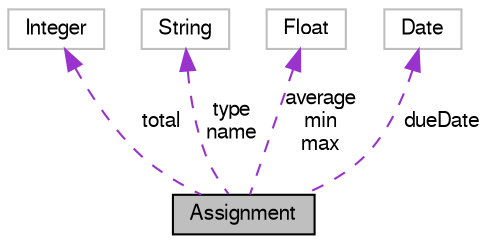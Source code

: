 digraph G
{
  bgcolor="transparent";
  edge [fontname="FreeSans",fontsize=10,labelfontname="FreeSans",labelfontsize=10];
  node [fontname="FreeSans",fontsize=10,shape=record];
  Node1 [label="Assignment",height=0.2,width=0.4,color="black", fillcolor="grey75", style="filled" fontcolor="black"];
  Node2 -> Node1 [dir=back,color="darkorchid3",fontsize=10,style="dashed",label="total"];
  Node2 [label="Integer",height=0.2,width=0.4,color="grey75"];
  Node3 -> Node1 [dir=back,color="darkorchid3",fontsize=10,style="dashed",label="type\nname"];
  Node3 [label="String",height=0.2,width=0.4,color="grey75"];
  Node4 -> Node1 [dir=back,color="darkorchid3",fontsize=10,style="dashed",label="average\nmin\nmax"];
  Node4 [label="Float",height=0.2,width=0.4,color="grey75"];
  Node5 -> Node1 [dir=back,color="darkorchid3",fontsize=10,style="dashed",label="dueDate"];
  Node5 [label="Date",height=0.2,width=0.4,color="grey75"];
}
